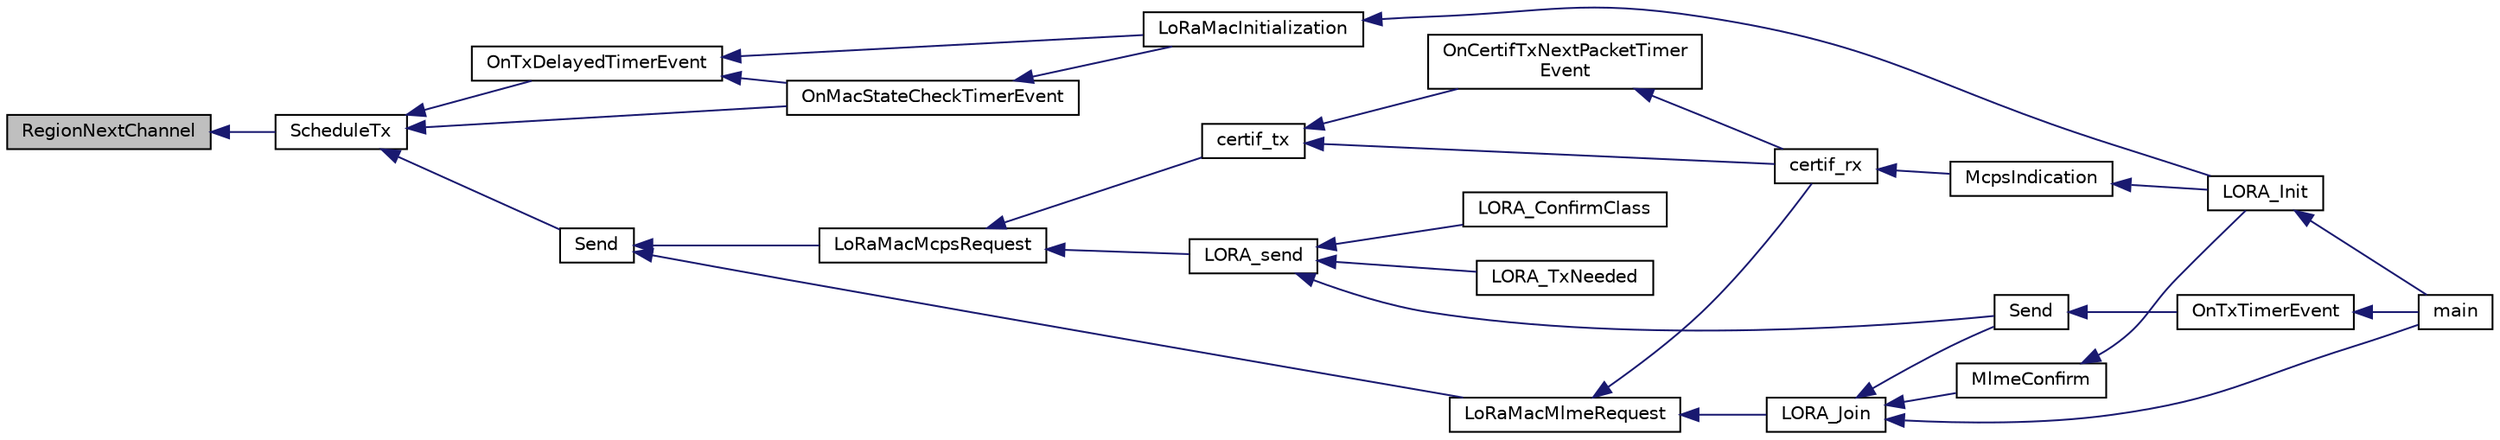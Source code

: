 digraph "RegionNextChannel"
{
  edge [fontname="Helvetica",fontsize="10",labelfontname="Helvetica",labelfontsize="10"];
  node [fontname="Helvetica",fontsize="10",shape=record];
  rankdir="LR";
  Node201 [label="RegionNextChannel",height=0.2,width=0.4,color="black", fillcolor="grey75", style="filled", fontcolor="black"];
  Node201 -> Node202 [dir="back",color="midnightblue",fontsize="10",style="solid"];
  Node202 [label="ScheduleTx",height=0.2,width=0.4,color="black", fillcolor="white", style="filled",URL="$_lo_ra_mac_8c.html#afac9f47df560a2c63ebe868fcf531716"];
  Node202 -> Node203 [dir="back",color="midnightblue",fontsize="10",style="solid"];
  Node203 [label="OnMacStateCheckTimerEvent",height=0.2,width=0.4,color="black", fillcolor="white", style="filled",URL="$_lo_ra_mac_8c.html#a3f66ff4ffb45c3be2a603fec651da617",tooltip="Function executed on Resend Frame timer event. "];
  Node203 -> Node204 [dir="back",color="midnightblue",fontsize="10",style="solid"];
  Node204 [label="LoRaMacInitialization",height=0.2,width=0.4,color="black", fillcolor="white", style="filled",URL="$group___l_o_r_a_m_a_c.html#ga7ca445cf825e45999810b3991273eba5",tooltip="LoRaMAC layer initialization "];
  Node204 -> Node205 [dir="back",color="midnightblue",fontsize="10",style="solid"];
  Node205 [label="LORA_Init",height=0.2,width=0.4,color="black", fillcolor="white", style="filled",URL="$lora_8h.html#a60e6c21550fcaf1cadb87454348046ad",tooltip="Lora Initialisation "];
  Node205 -> Node206 [dir="back",color="midnightblue",fontsize="10",style="solid"];
  Node206 [label="main",height=0.2,width=0.4,color="black", fillcolor="white", style="filled",URL="$main_8c.html#a840291bc02cba5474a4cb46a9b9566fe",tooltip="Main program "];
  Node202 -> Node207 [dir="back",color="midnightblue",fontsize="10",style="solid"];
  Node207 [label="OnTxDelayedTimerEvent",height=0.2,width=0.4,color="black", fillcolor="white", style="filled",URL="$_lo_ra_mac_8c.html#aff2188867ec43982ec7701c4815bc0ba",tooltip="Function executed on duty cycle delayed Tx timer event "];
  Node207 -> Node203 [dir="back",color="midnightblue",fontsize="10",style="solid"];
  Node207 -> Node204 [dir="back",color="midnightblue",fontsize="10",style="solid"];
  Node202 -> Node208 [dir="back",color="midnightblue",fontsize="10",style="solid"];
  Node208 [label="Send",height=0.2,width=0.4,color="black", fillcolor="white", style="filled",URL="$_lo_ra_mac_8c.html#a1d5d30b5cbe0349bab89375480c377bf",tooltip="LoRaMAC layer generic send frame "];
  Node208 -> Node209 [dir="back",color="midnightblue",fontsize="10",style="solid"];
  Node209 [label="LoRaMacMlmeRequest",height=0.2,width=0.4,color="black", fillcolor="white", style="filled",URL="$group___l_o_r_a_m_a_c.html#ga097113f30feecc17c780940ff74af33e",tooltip="LoRaMAC MLME-Request "];
  Node209 -> Node210 [dir="back",color="midnightblue",fontsize="10",style="solid"];
  Node210 [label="certif_rx",height=0.2,width=0.4,color="black", fillcolor="white", style="filled",URL="$lora-test_8h.html#ad5e51928ecf0cca8d4f33f9e9c10aba4"];
  Node210 -> Node211 [dir="back",color="midnightblue",fontsize="10",style="solid"];
  Node211 [label="McpsIndication",height=0.2,width=0.4,color="black", fillcolor="white", style="filled",URL="$lora_8c.html#aa62f56dcd70e02213fc6e5d0f04b3d1c",tooltip="MCPS-Indication event function "];
  Node211 -> Node205 [dir="back",color="midnightblue",fontsize="10",style="solid"];
  Node209 -> Node212 [dir="back",color="midnightblue",fontsize="10",style="solid"];
  Node212 [label="LORA_Join",height=0.2,width=0.4,color="black", fillcolor="white", style="filled",URL="$lora_8h.html#a3671e53923a80ddbbd43e56342fd94fa",tooltip="Join a Lora Network in classA  if the device is ABP, this is a pass through functon ..."];
  Node212 -> Node213 [dir="back",color="midnightblue",fontsize="10",style="solid"];
  Node213 [label="MlmeConfirm",height=0.2,width=0.4,color="black", fillcolor="white", style="filled",URL="$lora_8c.html#ab72b68cc96c6187003c5dd6e325a74c7",tooltip="MLME-Confirm event function "];
  Node213 -> Node205 [dir="back",color="midnightblue",fontsize="10",style="solid"];
  Node212 -> Node206 [dir="back",color="midnightblue",fontsize="10",style="solid"];
  Node212 -> Node214 [dir="back",color="midnightblue",fontsize="10",style="solid"];
  Node214 [label="Send",height=0.2,width=0.4,color="black", fillcolor="white", style="filled",URL="$main_8c.html#ac96d7cf33dce81bb57a803bb3839d458"];
  Node214 -> Node215 [dir="back",color="midnightblue",fontsize="10",style="solid"];
  Node215 [label="OnTxTimerEvent",height=0.2,width=0.4,color="black", fillcolor="white", style="filled",URL="$main_8c.html#aa660732a6ebc018e235409094d603160"];
  Node215 -> Node206 [dir="back",color="midnightblue",fontsize="10",style="solid"];
  Node208 -> Node216 [dir="back",color="midnightblue",fontsize="10",style="solid"];
  Node216 [label="LoRaMacMcpsRequest",height=0.2,width=0.4,color="black", fillcolor="white", style="filled",URL="$group___l_o_r_a_m_a_c.html#ga79768f8a3c22aaff84d4dfcc77ad508c",tooltip="LoRaMAC MCPS-Request "];
  Node216 -> Node217 [dir="back",color="midnightblue",fontsize="10",style="solid"];
  Node217 [label="certif_tx",height=0.2,width=0.4,color="black", fillcolor="white", style="filled",URL="$lora-test_8c.html#a735361add977554215fd3e1e70b74760"];
  Node217 -> Node210 [dir="back",color="midnightblue",fontsize="10",style="solid"];
  Node217 -> Node218 [dir="back",color="midnightblue",fontsize="10",style="solid"];
  Node218 [label="OnCertifTxNextPacketTimer\lEvent",height=0.2,width=0.4,color="black", fillcolor="white", style="filled",URL="$lora-test_8c.html#a2e3edcd940d4df35743fe87783f89bbc",tooltip="Function executed on TxNextPacket Timeout event "];
  Node218 -> Node210 [dir="back",color="midnightblue",fontsize="10",style="solid"];
  Node216 -> Node219 [dir="back",color="midnightblue",fontsize="10",style="solid"];
  Node219 [label="LORA_send",height=0.2,width=0.4,color="black", fillcolor="white", style="filled",URL="$lora_8h.html#a343d8f2ddf9b21cb458e4a3e09076b5e",tooltip="run Lora classA state Machine "];
  Node219 -> Node214 [dir="back",color="midnightblue",fontsize="10",style="solid"];
  Node219 -> Node220 [dir="back",color="midnightblue",fontsize="10",style="solid"];
  Node220 [label="LORA_ConfirmClass",height=0.2,width=0.4,color="black", fillcolor="white", style="filled",URL="$main_8c.html#abf14859b334f10d0a38ee8489bee4bc1"];
  Node219 -> Node221 [dir="back",color="midnightblue",fontsize="10",style="solid"];
  Node221 [label="LORA_TxNeeded",height=0.2,width=0.4,color="black", fillcolor="white", style="filled",URL="$main_8c.html#a0bc8d6aec6bbd336bb8fd19cedd8a8b3"];
}
